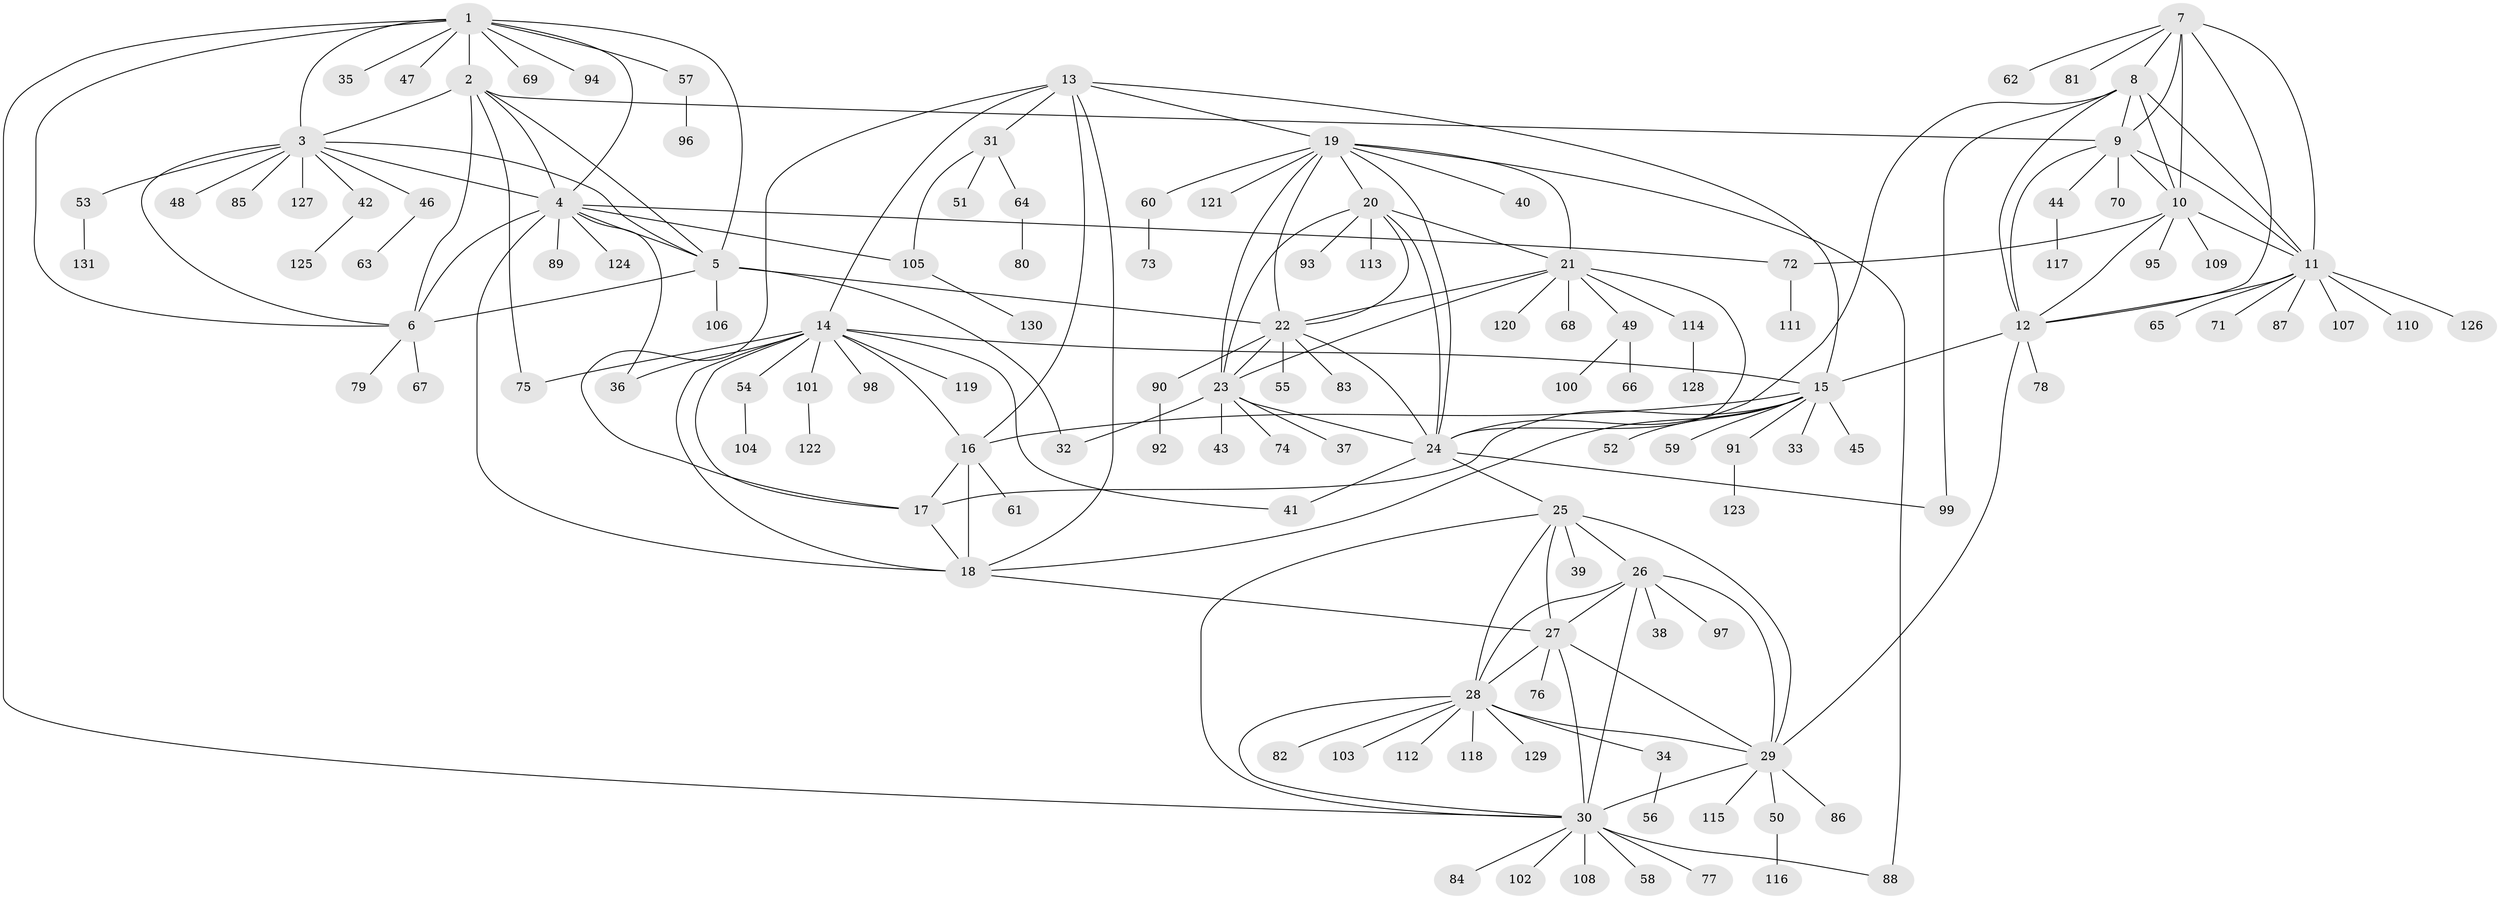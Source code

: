 // Generated by graph-tools (version 1.1) at 2025/26/03/09/25 03:26:34]
// undirected, 131 vertices, 194 edges
graph export_dot {
graph [start="1"]
  node [color=gray90,style=filled];
  1;
  2;
  3;
  4;
  5;
  6;
  7;
  8;
  9;
  10;
  11;
  12;
  13;
  14;
  15;
  16;
  17;
  18;
  19;
  20;
  21;
  22;
  23;
  24;
  25;
  26;
  27;
  28;
  29;
  30;
  31;
  32;
  33;
  34;
  35;
  36;
  37;
  38;
  39;
  40;
  41;
  42;
  43;
  44;
  45;
  46;
  47;
  48;
  49;
  50;
  51;
  52;
  53;
  54;
  55;
  56;
  57;
  58;
  59;
  60;
  61;
  62;
  63;
  64;
  65;
  66;
  67;
  68;
  69;
  70;
  71;
  72;
  73;
  74;
  75;
  76;
  77;
  78;
  79;
  80;
  81;
  82;
  83;
  84;
  85;
  86;
  87;
  88;
  89;
  90;
  91;
  92;
  93;
  94;
  95;
  96;
  97;
  98;
  99;
  100;
  101;
  102;
  103;
  104;
  105;
  106;
  107;
  108;
  109;
  110;
  111;
  112;
  113;
  114;
  115;
  116;
  117;
  118;
  119;
  120;
  121;
  122;
  123;
  124;
  125;
  126;
  127;
  128;
  129;
  130;
  131;
  1 -- 2;
  1 -- 3;
  1 -- 4;
  1 -- 5;
  1 -- 6;
  1 -- 30;
  1 -- 35;
  1 -- 47;
  1 -- 57;
  1 -- 69;
  1 -- 94;
  2 -- 3;
  2 -- 4;
  2 -- 5;
  2 -- 6;
  2 -- 9;
  2 -- 75;
  3 -- 4;
  3 -- 5;
  3 -- 6;
  3 -- 42;
  3 -- 46;
  3 -- 48;
  3 -- 53;
  3 -- 85;
  3 -- 127;
  4 -- 5;
  4 -- 6;
  4 -- 18;
  4 -- 36;
  4 -- 72;
  4 -- 89;
  4 -- 105;
  4 -- 124;
  5 -- 6;
  5 -- 22;
  5 -- 32;
  5 -- 106;
  6 -- 67;
  6 -- 79;
  7 -- 8;
  7 -- 9;
  7 -- 10;
  7 -- 11;
  7 -- 12;
  7 -- 62;
  7 -- 81;
  8 -- 9;
  8 -- 10;
  8 -- 11;
  8 -- 12;
  8 -- 24;
  8 -- 99;
  9 -- 10;
  9 -- 11;
  9 -- 12;
  9 -- 44;
  9 -- 70;
  10 -- 11;
  10 -- 12;
  10 -- 72;
  10 -- 95;
  10 -- 109;
  11 -- 12;
  11 -- 65;
  11 -- 71;
  11 -- 87;
  11 -- 107;
  11 -- 110;
  11 -- 126;
  12 -- 15;
  12 -- 29;
  12 -- 78;
  13 -- 14;
  13 -- 15;
  13 -- 16;
  13 -- 17;
  13 -- 18;
  13 -- 19;
  13 -- 31;
  14 -- 15;
  14 -- 16;
  14 -- 17;
  14 -- 18;
  14 -- 36;
  14 -- 41;
  14 -- 54;
  14 -- 75;
  14 -- 98;
  14 -- 101;
  14 -- 119;
  15 -- 16;
  15 -- 17;
  15 -- 18;
  15 -- 33;
  15 -- 45;
  15 -- 52;
  15 -- 59;
  15 -- 91;
  16 -- 17;
  16 -- 18;
  16 -- 61;
  17 -- 18;
  18 -- 27;
  19 -- 20;
  19 -- 21;
  19 -- 22;
  19 -- 23;
  19 -- 24;
  19 -- 40;
  19 -- 60;
  19 -- 88;
  19 -- 121;
  20 -- 21;
  20 -- 22;
  20 -- 23;
  20 -- 24;
  20 -- 93;
  20 -- 113;
  21 -- 22;
  21 -- 23;
  21 -- 24;
  21 -- 49;
  21 -- 68;
  21 -- 114;
  21 -- 120;
  22 -- 23;
  22 -- 24;
  22 -- 55;
  22 -- 83;
  22 -- 90;
  23 -- 24;
  23 -- 32;
  23 -- 37;
  23 -- 43;
  23 -- 74;
  24 -- 25;
  24 -- 41;
  24 -- 99;
  25 -- 26;
  25 -- 27;
  25 -- 28;
  25 -- 29;
  25 -- 30;
  25 -- 39;
  26 -- 27;
  26 -- 28;
  26 -- 29;
  26 -- 30;
  26 -- 38;
  26 -- 97;
  27 -- 28;
  27 -- 29;
  27 -- 30;
  27 -- 76;
  28 -- 29;
  28 -- 30;
  28 -- 34;
  28 -- 82;
  28 -- 103;
  28 -- 112;
  28 -- 118;
  28 -- 129;
  29 -- 30;
  29 -- 50;
  29 -- 86;
  29 -- 115;
  30 -- 58;
  30 -- 77;
  30 -- 84;
  30 -- 88;
  30 -- 102;
  30 -- 108;
  31 -- 51;
  31 -- 64;
  31 -- 105;
  34 -- 56;
  42 -- 125;
  44 -- 117;
  46 -- 63;
  49 -- 66;
  49 -- 100;
  50 -- 116;
  53 -- 131;
  54 -- 104;
  57 -- 96;
  60 -- 73;
  64 -- 80;
  72 -- 111;
  90 -- 92;
  91 -- 123;
  101 -- 122;
  105 -- 130;
  114 -- 128;
}

